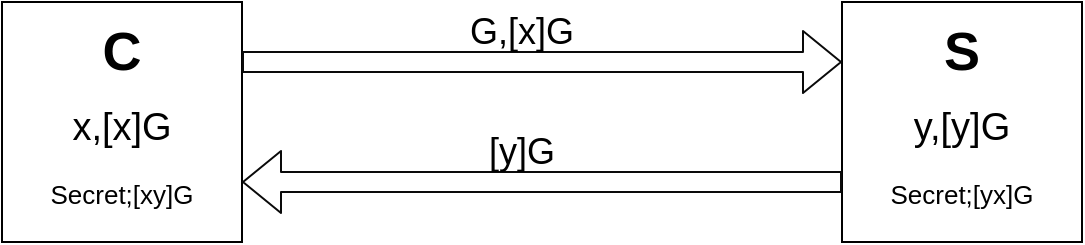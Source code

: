 <mxfile>
    <diagram id="kdPKnXDqFuqp5PytVkuv" name="Pagina-1">
        <mxGraphModel dx="876" dy="519" grid="1" gridSize="10" guides="1" tooltips="1" connect="1" arrows="1" fold="1" page="1" pageScale="1" pageWidth="827" pageHeight="1169" background="#ffffff" math="0" shadow="0">
            <root>
                <mxCell id="0"/>
                <mxCell id="1" parent="0"/>
                <mxCell id="3" value="" style="whiteSpace=wrap;html=1;aspect=fixed;fillColor=none;strokeColor=#000000;" vertex="1" parent="1">
                    <mxGeometry x="80" y="200" width="120" height="120" as="geometry"/>
                </mxCell>
                <mxCell id="4" value="" style="whiteSpace=wrap;html=1;aspect=fixed;fillColor=none;strokeColor=#000000;" vertex="1" parent="1">
                    <mxGeometry x="500" y="200" width="120" height="120" as="geometry"/>
                </mxCell>
                <mxCell id="5" value="" style="shape=flexArrow;endArrow=classic;html=1;entryX=0;entryY=0.25;entryDx=0;entryDy=0;exitX=1;exitY=0.25;exitDx=0;exitDy=0;strokeColor=#0A0A0A;" edge="1" parent="1" source="3" target="4">
                    <mxGeometry width="50" height="50" relative="1" as="geometry">
                        <mxPoint x="270" y="290" as="sourcePoint"/>
                        <mxPoint x="320" y="240" as="targetPoint"/>
                    </mxGeometry>
                </mxCell>
                <mxCell id="6" value="" style="shape=flexArrow;endArrow=classic;html=1;entryX=1;entryY=0.75;entryDx=0;entryDy=0;exitX=0;exitY=0.75;exitDx=0;exitDy=0;strokeColor=#0A0A0A;" edge="1" parent="1" source="4" target="3">
                    <mxGeometry width="50" height="50" relative="1" as="geometry">
                        <mxPoint x="210" y="240" as="sourcePoint"/>
                        <mxPoint x="510" y="240" as="targetPoint"/>
                    </mxGeometry>
                </mxCell>
                <mxCell id="7" value="&lt;font color=&quot;#000000&quot; size=&quot;1&quot;&gt;&lt;b style=&quot;font-size: 27px&quot;&gt;C&lt;/b&gt;&lt;/font&gt;" style="text;html=1;strokeColor=none;fillColor=none;align=center;verticalAlign=middle;whiteSpace=wrap;rounded=0;" vertex="1" parent="1">
                    <mxGeometry x="110" y="210" width="60" height="30" as="geometry"/>
                </mxCell>
                <mxCell id="8" value="&lt;font color=&quot;#000000&quot; size=&quot;1&quot;&gt;&lt;b style=&quot;font-size: 27px&quot;&gt;S&lt;/b&gt;&lt;/font&gt;" style="text;html=1;strokeColor=none;fillColor=none;align=center;verticalAlign=middle;whiteSpace=wrap;rounded=0;" vertex="1" parent="1">
                    <mxGeometry x="530" y="210" width="60" height="30" as="geometry"/>
                </mxCell>
                <mxCell id="9" value="&lt;font style=&quot;font-size: 19px&quot;&gt;x,[x]G&lt;/font&gt;" style="text;html=1;strokeColor=none;fillColor=none;align=center;verticalAlign=middle;whiteSpace=wrap;rounded=0;fontSize=27;fontColor=#000000;" vertex="1" parent="1">
                    <mxGeometry x="110" y="245" width="60" height="30" as="geometry"/>
                </mxCell>
                <mxCell id="10" value="&lt;font style=&quot;font-size: 19px&quot;&gt;y,[y]G&lt;/font&gt;" style="text;html=1;strokeColor=none;fillColor=none;align=center;verticalAlign=middle;whiteSpace=wrap;rounded=0;fontSize=27;fontColor=#000000;" vertex="1" parent="1">
                    <mxGeometry x="530" y="245" width="60" height="30" as="geometry"/>
                </mxCell>
                <mxCell id="11" value="&lt;font style=&quot;font-size: 13px&quot;&gt;Secret;[xy]G&lt;/font&gt;" style="text;html=1;strokeColor=none;fillColor=none;align=center;verticalAlign=middle;whiteSpace=wrap;rounded=0;fontSize=19;fontColor=#000000;" vertex="1" parent="1">
                    <mxGeometry x="80" y="280" width="120" height="30" as="geometry"/>
                </mxCell>
                <mxCell id="12" value="&lt;font style=&quot;font-size: 13px&quot;&gt;Secret;[yx]G&lt;/font&gt;" style="text;html=1;strokeColor=none;fillColor=none;align=center;verticalAlign=middle;whiteSpace=wrap;rounded=0;fontSize=19;fontColor=#000000;" vertex="1" parent="1">
                    <mxGeometry x="500" y="280" width="120" height="30" as="geometry"/>
                </mxCell>
                <mxCell id="13" value="&lt;font style=&quot;font-size: 18px&quot;&gt;G,[x]G&lt;/font&gt;" style="text;html=1;strokeColor=none;fillColor=none;align=center;verticalAlign=middle;whiteSpace=wrap;rounded=0;fontSize=13;fontColor=#000000;" vertex="1" parent="1">
                    <mxGeometry x="310" y="200" width="60" height="30" as="geometry"/>
                </mxCell>
                <mxCell id="14" value="&lt;font style=&quot;font-size: 18px&quot;&gt;[y]G&lt;/font&gt;" style="text;html=1;strokeColor=none;fillColor=none;align=center;verticalAlign=middle;whiteSpace=wrap;rounded=0;fontSize=13;fontColor=#000000;" vertex="1" parent="1">
                    <mxGeometry x="310" y="260" width="60" height="30" as="geometry"/>
                </mxCell>
            </root>
        </mxGraphModel>
    </diagram>
</mxfile>